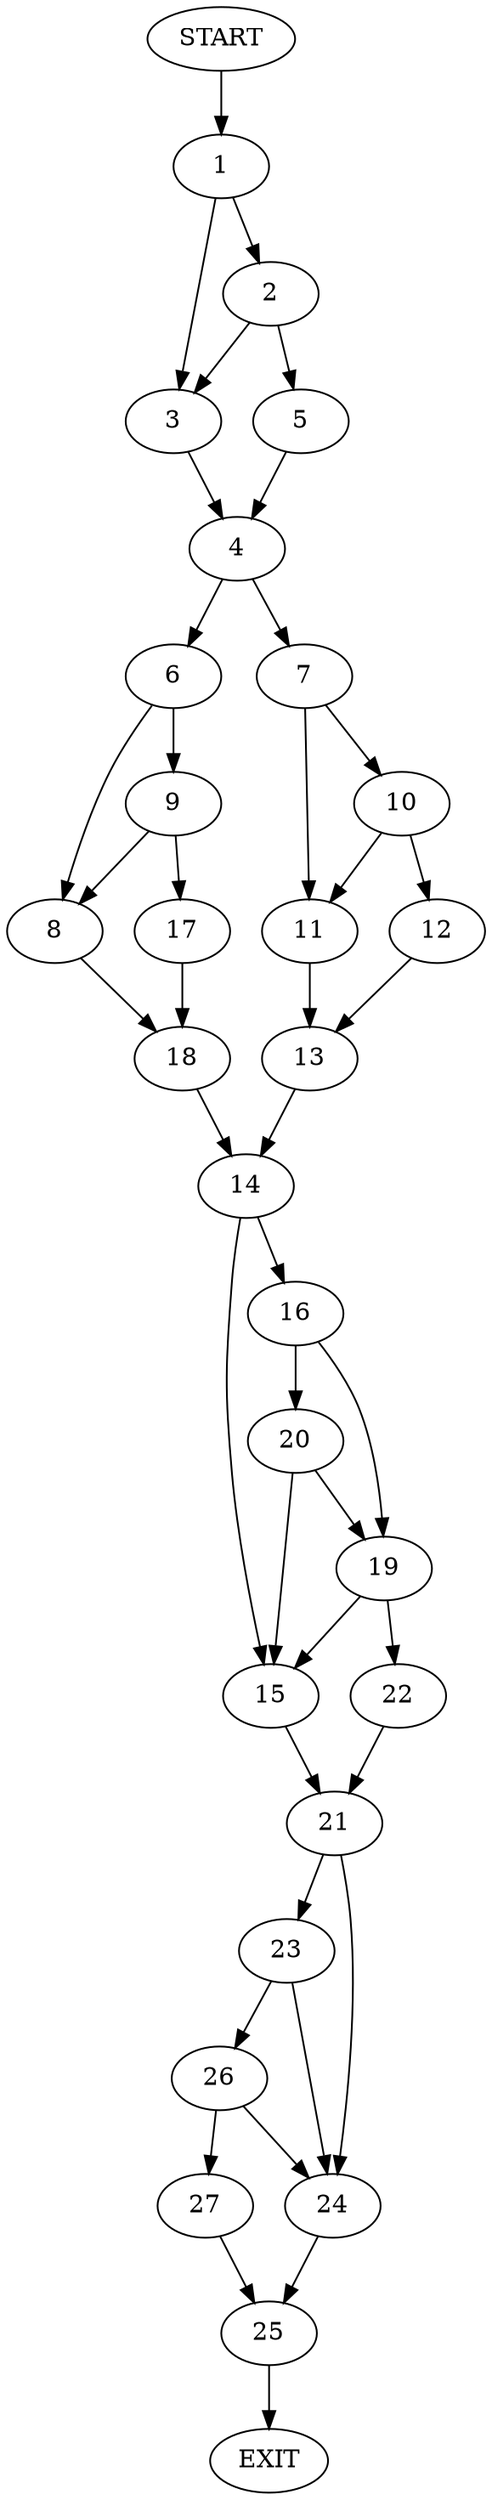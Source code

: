 digraph {
0 [label="START"];
1;
2;
3;
4;
5;
6;
7;
8;
9;
10;
11;
12;
13;
14;
15;
16;
17;
18;
19;
20;
21;
22;
23;
24;
25;
26;
27;
28 [label="EXIT"];
0 -> 1;
1 -> 2;
1 -> 3;
3 -> 4;
2 -> 3;
2 -> 5;
5 -> 4;
4 -> 6;
4 -> 7;
6 -> 8;
6 -> 9;
7 -> 10;
7 -> 11;
10 -> 12;
10 -> 11;
11 -> 13;
12 -> 13;
13 -> 14;
14 -> 15;
14 -> 16;
9 -> 8;
9 -> 17;
8 -> 18;
17 -> 18;
18 -> 14;
16 -> 19;
16 -> 20;
15 -> 21;
20 -> 19;
20 -> 15;
19 -> 15;
19 -> 22;
22 -> 21;
21 -> 23;
21 -> 24;
24 -> 25;
23 -> 26;
23 -> 24;
26 -> 24;
26 -> 27;
27 -> 25;
25 -> 28;
}